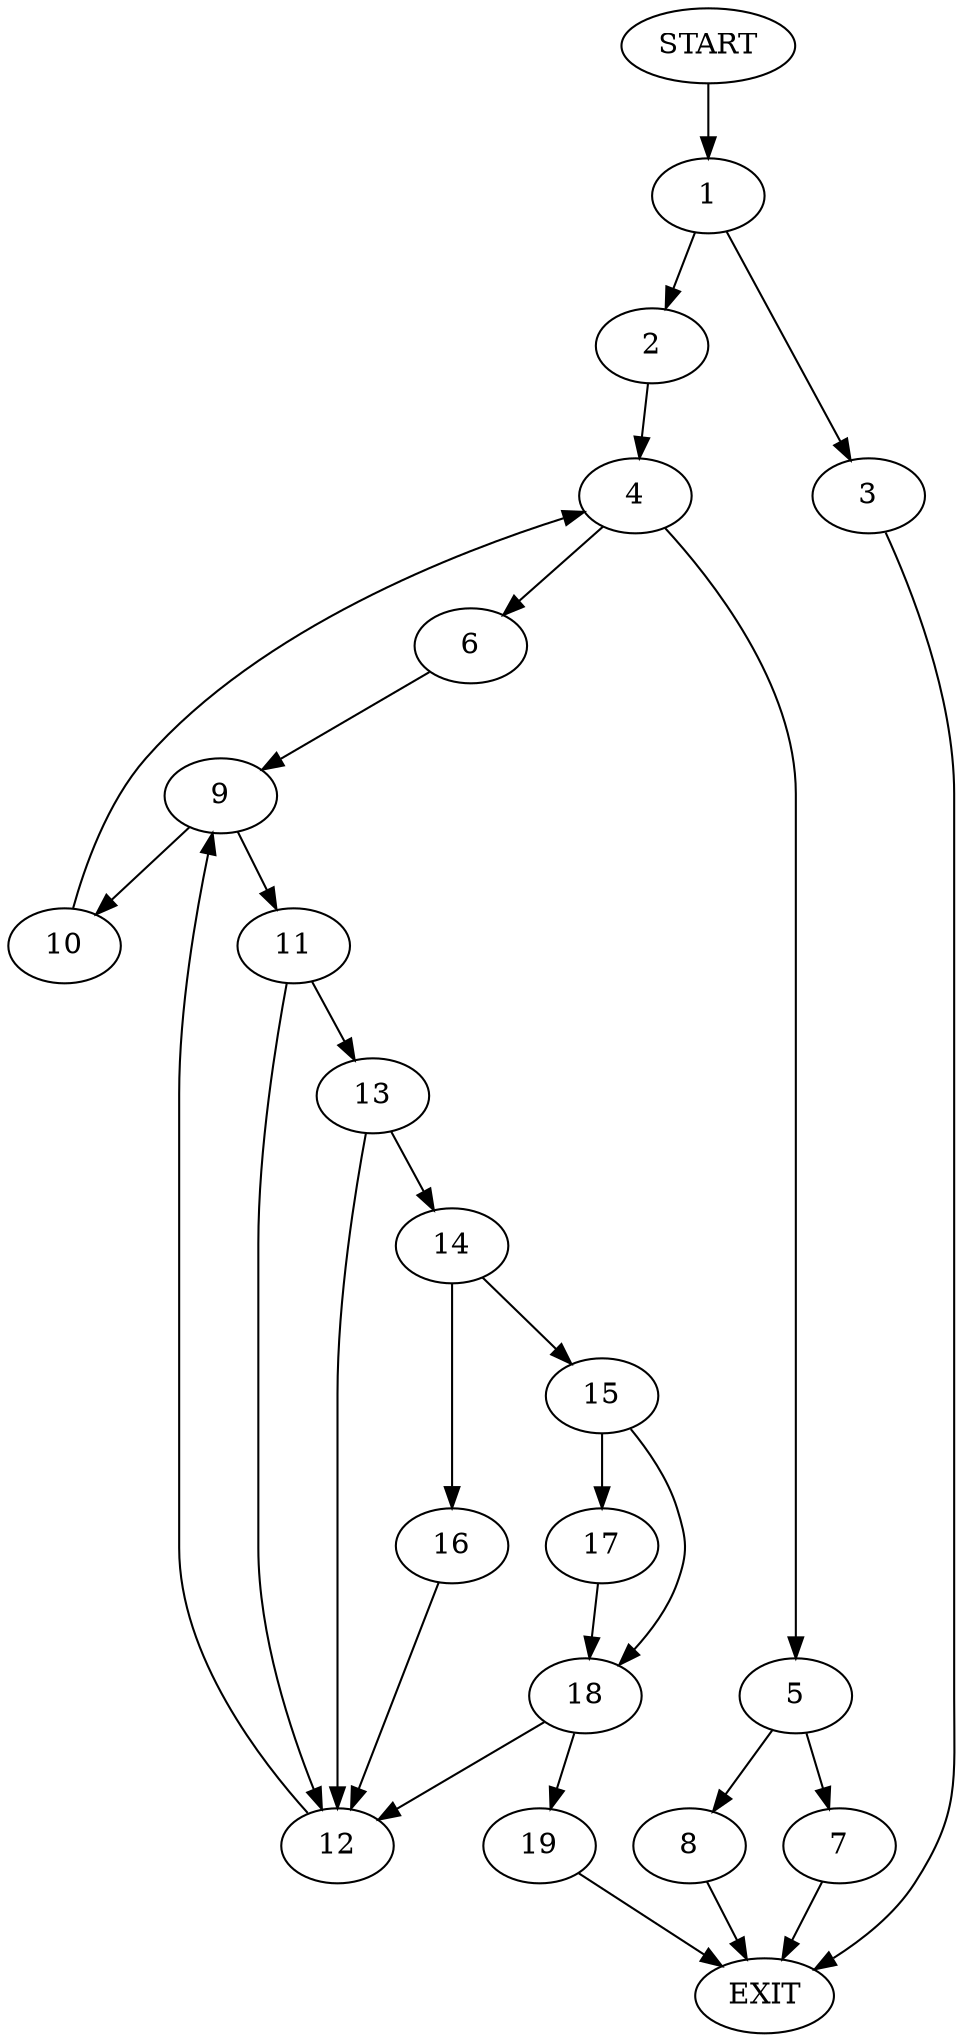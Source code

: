 digraph {
0 [label="START"]
20 [label="EXIT"]
0 -> 1
1 -> 2
1 -> 3
2 -> 4
3 -> 20
4 -> 5
4 -> 6
5 -> 7
5 -> 8
6 -> 9
9 -> 10
9 -> 11
11 -> 12
11 -> 13
10 -> 4
12 -> 9
13 -> 14
13 -> 12
14 -> 15
14 -> 16
15 -> 17
15 -> 18
16 -> 12
18 -> 19
18 -> 12
17 -> 18
19 -> 20
8 -> 20
7 -> 20
}
